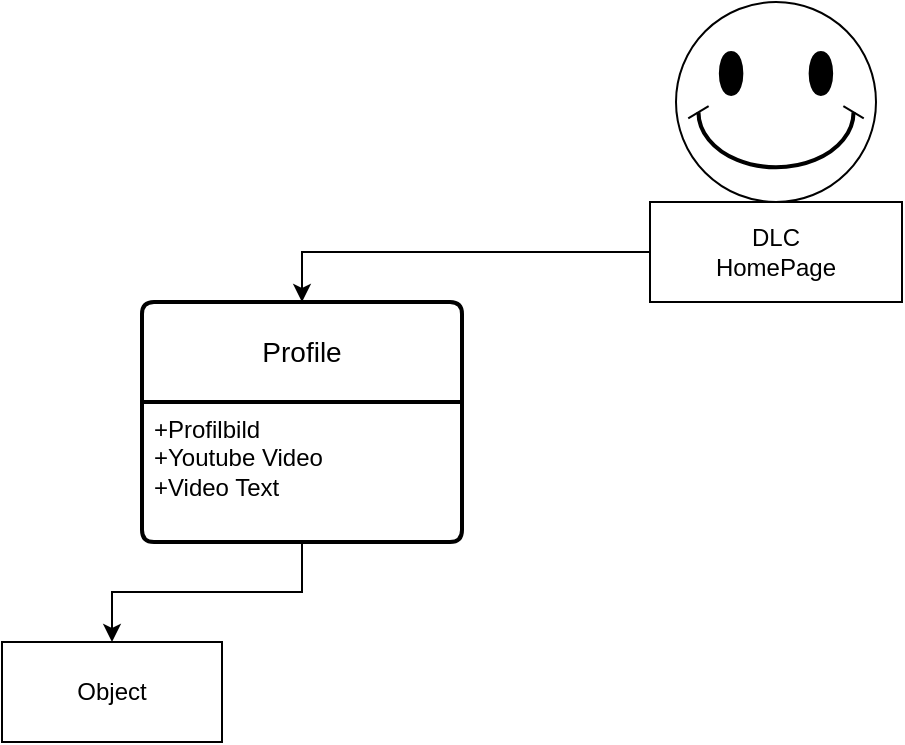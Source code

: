 <mxfile version="23.0.2" type="device">
  <diagram name="Sida-1" id="21jB6qQINFGdMGRPbm-u">
    <mxGraphModel dx="1434" dy="844" grid="1" gridSize="10" guides="1" tooltips="1" connect="1" arrows="1" fold="1" page="1" pageScale="1" pageWidth="827" pageHeight="1169" math="0" shadow="0">
      <root>
        <mxCell id="0" />
        <mxCell id="1" parent="0" />
        <mxCell id="KflP9kZiXZsxu_b_8FR9-17" style="edgeStyle=orthogonalEdgeStyle;rounded=0;orthogonalLoop=1;jettySize=auto;html=1;entryX=0.5;entryY=0;entryDx=0;entryDy=0;" edge="1" parent="1" source="KflP9kZiXZsxu_b_8FR9-2" target="KflP9kZiXZsxu_b_8FR9-4">
          <mxGeometry relative="1" as="geometry">
            <mxPoint x="190" y="125" as="targetPoint" />
          </mxGeometry>
        </mxCell>
        <mxCell id="KflP9kZiXZsxu_b_8FR9-2" value="DLC&lt;br&gt;HomePage" style="whiteSpace=wrap;html=1;align=center;" vertex="1" parent="1">
          <mxGeometry x="364" y="100" width="126" height="50" as="geometry" />
        </mxCell>
        <mxCell id="KflP9kZiXZsxu_b_8FR9-19" style="edgeStyle=orthogonalEdgeStyle;rounded=0;orthogonalLoop=1;jettySize=auto;html=1;exitX=0.5;exitY=1;exitDx=0;exitDy=0;entryX=0.5;entryY=0;entryDx=0;entryDy=0;" edge="1" parent="1" source="KflP9kZiXZsxu_b_8FR9-4" target="KflP9kZiXZsxu_b_8FR9-18">
          <mxGeometry relative="1" as="geometry" />
        </mxCell>
        <mxCell id="KflP9kZiXZsxu_b_8FR9-4" value="Profile" style="swimlane;childLayout=stackLayout;horizontal=1;startSize=50;horizontalStack=0;rounded=1;fontSize=14;fontStyle=0;strokeWidth=2;resizeParent=0;resizeLast=1;shadow=0;dashed=0;align=center;arcSize=4;whiteSpace=wrap;html=1;" vertex="1" parent="1">
          <mxGeometry x="110" y="150" width="160" height="120" as="geometry" />
        </mxCell>
        <mxCell id="KflP9kZiXZsxu_b_8FR9-5" value="+Profilbild&lt;br&gt;+Youtube Video&lt;br&gt;+Video Text" style="align=left;strokeColor=none;fillColor=none;spacingLeft=4;fontSize=12;verticalAlign=top;resizable=0;rotatable=0;part=1;html=1;" vertex="1" parent="KflP9kZiXZsxu_b_8FR9-4">
          <mxGeometry y="50" width="160" height="70" as="geometry" />
        </mxCell>
        <mxCell id="KflP9kZiXZsxu_b_8FR9-6" value="" style="verticalLabelPosition=bottom;verticalAlign=top;html=1;shape=mxgraph.basic.smiley" vertex="1" parent="1">
          <mxGeometry x="377" width="100" height="100" as="geometry" />
        </mxCell>
        <mxCell id="KflP9kZiXZsxu_b_8FR9-18" value="Object" style="html=1;whiteSpace=wrap;" vertex="1" parent="1">
          <mxGeometry x="40" y="320" width="110" height="50" as="geometry" />
        </mxCell>
      </root>
    </mxGraphModel>
  </diagram>
</mxfile>
